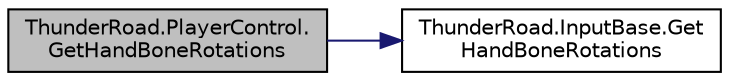 digraph "ThunderRoad.PlayerControl.GetHandBoneRotations"
{
 // LATEX_PDF_SIZE
  edge [fontname="Helvetica",fontsize="10",labelfontname="Helvetica",labelfontsize="10"];
  node [fontname="Helvetica",fontsize="10",shape=record];
  rankdir="LR";
  Node1 [label="ThunderRoad.PlayerControl.\lGetHandBoneRotations",height=0.2,width=0.4,color="black", fillcolor="grey75", style="filled", fontcolor="black",tooltip="Gets the hand bone rotations."];
  Node1 -> Node2 [color="midnightblue",fontsize="10",style="solid",fontname="Helvetica"];
  Node2 [label="ThunderRoad.InputBase.Get\lHandBoneRotations",height=0.2,width=0.4,color="black", fillcolor="white", style="filled",URL="$class_thunder_road_1_1_input_base.html#ad103ac4d7754d7b70925d90d853e5ede",tooltip="Gets the hand bone rotations."];
}
